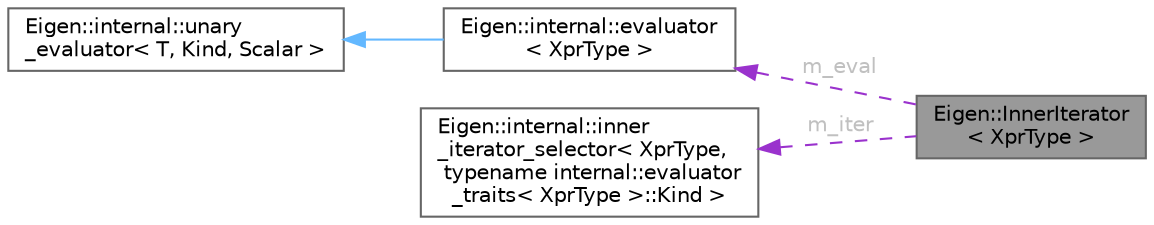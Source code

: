 digraph "Eigen::InnerIterator&lt; XprType &gt;"
{
 // LATEX_PDF_SIZE
  bgcolor="transparent";
  edge [fontname=Helvetica,fontsize=10,labelfontname=Helvetica,labelfontsize=10];
  node [fontname=Helvetica,fontsize=10,shape=box,height=0.2,width=0.4];
  rankdir="LR";
  Node1 [id="Node000001",label="Eigen::InnerIterator\l\< XprType \>",height=0.2,width=0.4,color="gray40", fillcolor="grey60", style="filled", fontcolor="black",tooltip="An InnerIterator allows to loop over the element of any matrix expression."];
  Node2 -> Node1 [id="edge1_Node000001_Node000002",dir="back",color="darkorchid3",style="dashed",tooltip=" ",label=" m_eval",fontcolor="grey" ];
  Node2 [id="Node000002",label="Eigen::internal::evaluator\l\< XprType \>",height=0.2,width=0.4,color="gray40", fillcolor="white", style="filled",URL="$struct_eigen_1_1internal_1_1evaluator.html",tooltip=" "];
  Node3 -> Node2 [id="edge2_Node000002_Node000003",dir="back",color="steelblue1",style="solid",tooltip=" "];
  Node3 [id="Node000003",label="Eigen::internal::unary\l_evaluator\< T, Kind, Scalar \>",height=0.2,width=0.4,color="gray40", fillcolor="white", style="filled",URL="$struct_eigen_1_1internal_1_1unary__evaluator.html",tooltip=" "];
  Node4 -> Node1 [id="edge3_Node000001_Node000004",dir="back",color="darkorchid3",style="dashed",tooltip=" ",label=" m_iter",fontcolor="grey" ];
  Node4 [id="Node000004",label="Eigen::internal::inner\l_iterator_selector\< XprType,\l typename internal::evaluator\l_traits\< XprType \>::Kind \>",height=0.2,width=0.4,color="gray40", fillcolor="white", style="filled",URL="$class_eigen_1_1internal_1_1inner__iterator__selector.html",tooltip=" "];
}
